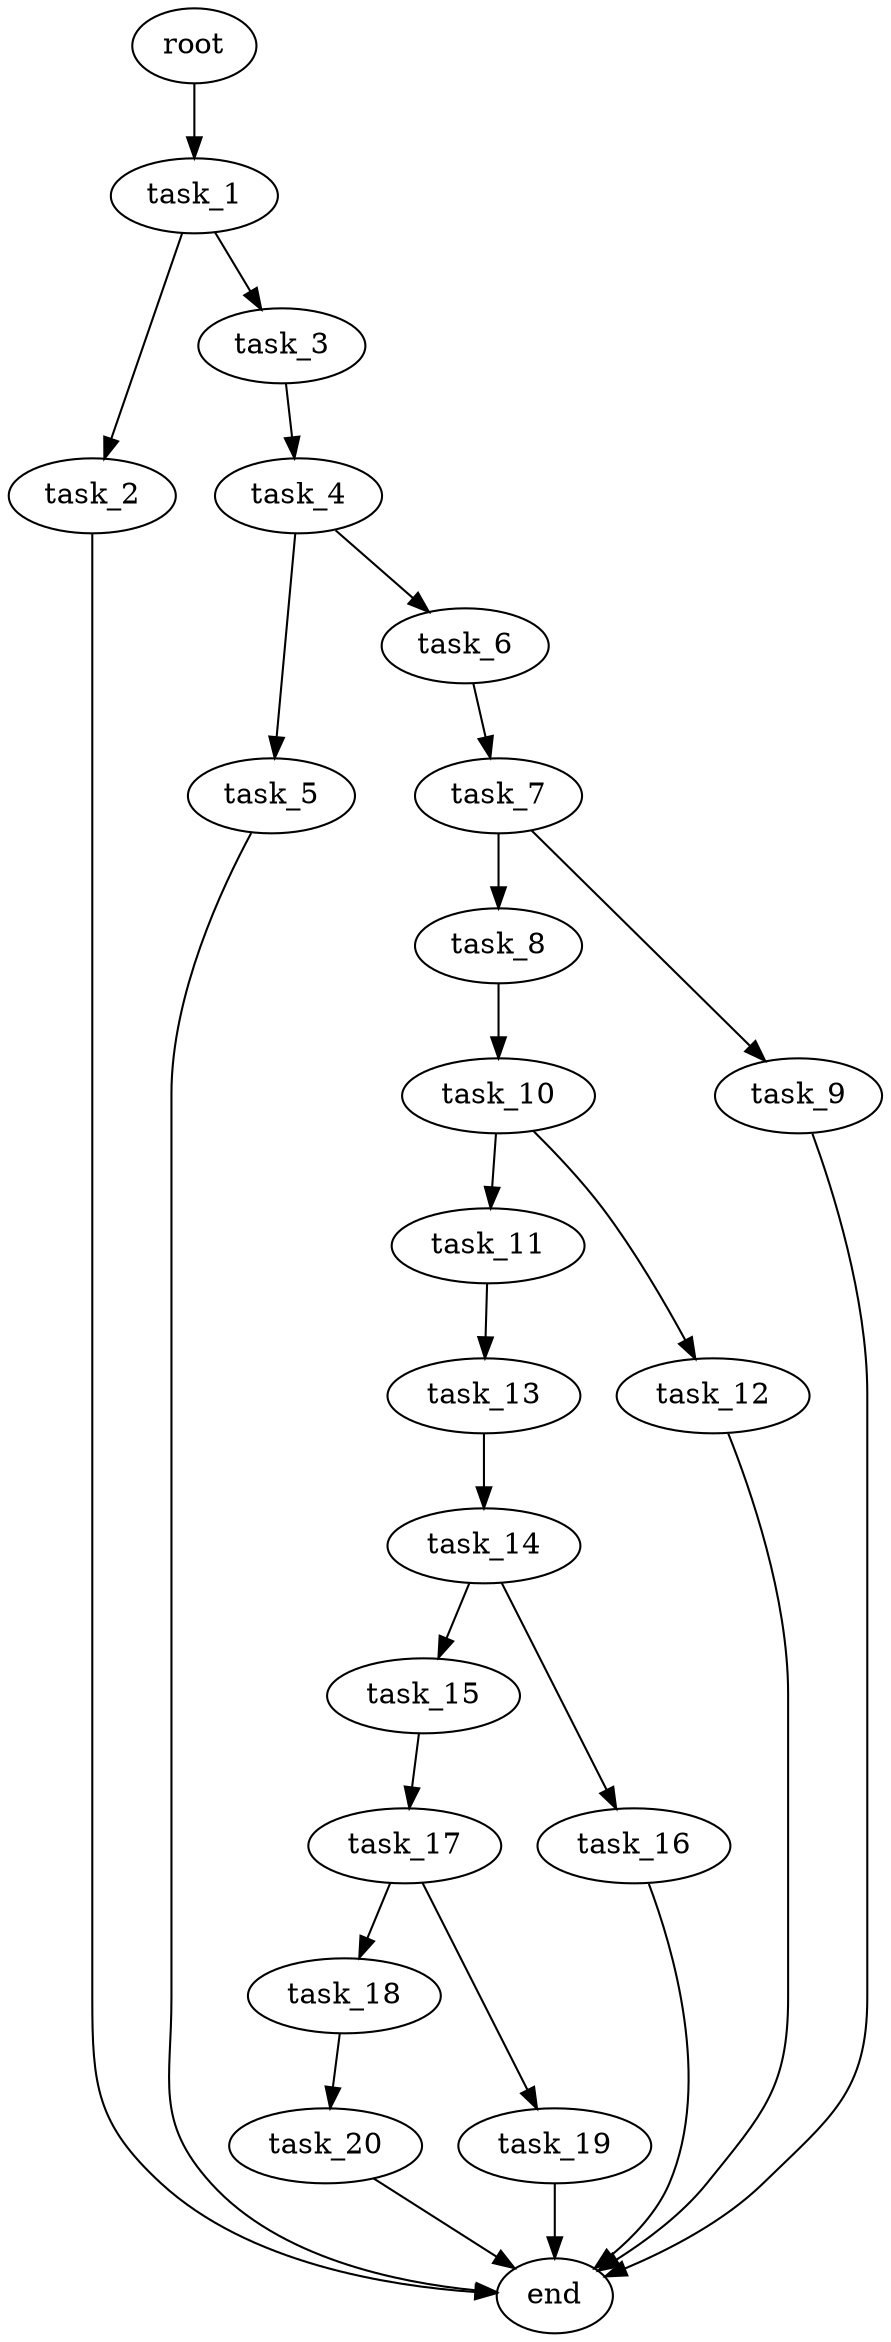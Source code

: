 digraph G {
  root [size="0.000000e+00"];
  task_1 [size="7.974109e+09"];
  task_2 [size="3.548692e+09"];
  task_3 [size="8.392383e+09"];
  task_4 [size="8.452364e+09"];
  task_5 [size="1.761828e+09"];
  task_6 [size="5.925603e+09"];
  task_7 [size="8.062296e+09"];
  task_8 [size="6.976568e+09"];
  task_9 [size="9.139886e+09"];
  task_10 [size="2.830375e+08"];
  task_11 [size="7.005907e+09"];
  task_12 [size="9.475640e+09"];
  task_13 [size="5.636501e+09"];
  task_14 [size="5.631526e+09"];
  task_15 [size="1.883148e+09"];
  task_16 [size="9.880074e+09"];
  task_17 [size="8.816382e+09"];
  task_18 [size="4.922775e+09"];
  task_19 [size="3.091222e+09"];
  task_20 [size="4.904874e+09"];
  end [size="0.000000e+00"];

  root -> task_1 [size="1.000000e-12"];
  task_1 -> task_2 [size="3.548692e+08"];
  task_1 -> task_3 [size="8.392383e+08"];
  task_2 -> end [size="1.000000e-12"];
  task_3 -> task_4 [size="8.452364e+08"];
  task_4 -> task_5 [size="1.761828e+08"];
  task_4 -> task_6 [size="5.925603e+08"];
  task_5 -> end [size="1.000000e-12"];
  task_6 -> task_7 [size="8.062296e+08"];
  task_7 -> task_8 [size="6.976568e+08"];
  task_7 -> task_9 [size="9.139886e+08"];
  task_8 -> task_10 [size="2.830375e+07"];
  task_9 -> end [size="1.000000e-12"];
  task_10 -> task_11 [size="7.005907e+08"];
  task_10 -> task_12 [size="9.475640e+08"];
  task_11 -> task_13 [size="5.636501e+08"];
  task_12 -> end [size="1.000000e-12"];
  task_13 -> task_14 [size="5.631526e+08"];
  task_14 -> task_15 [size="1.883148e+08"];
  task_14 -> task_16 [size="9.880074e+08"];
  task_15 -> task_17 [size="8.816382e+08"];
  task_16 -> end [size="1.000000e-12"];
  task_17 -> task_18 [size="4.922775e+08"];
  task_17 -> task_19 [size="3.091222e+08"];
  task_18 -> task_20 [size="4.904874e+08"];
  task_19 -> end [size="1.000000e-12"];
  task_20 -> end [size="1.000000e-12"];
}
